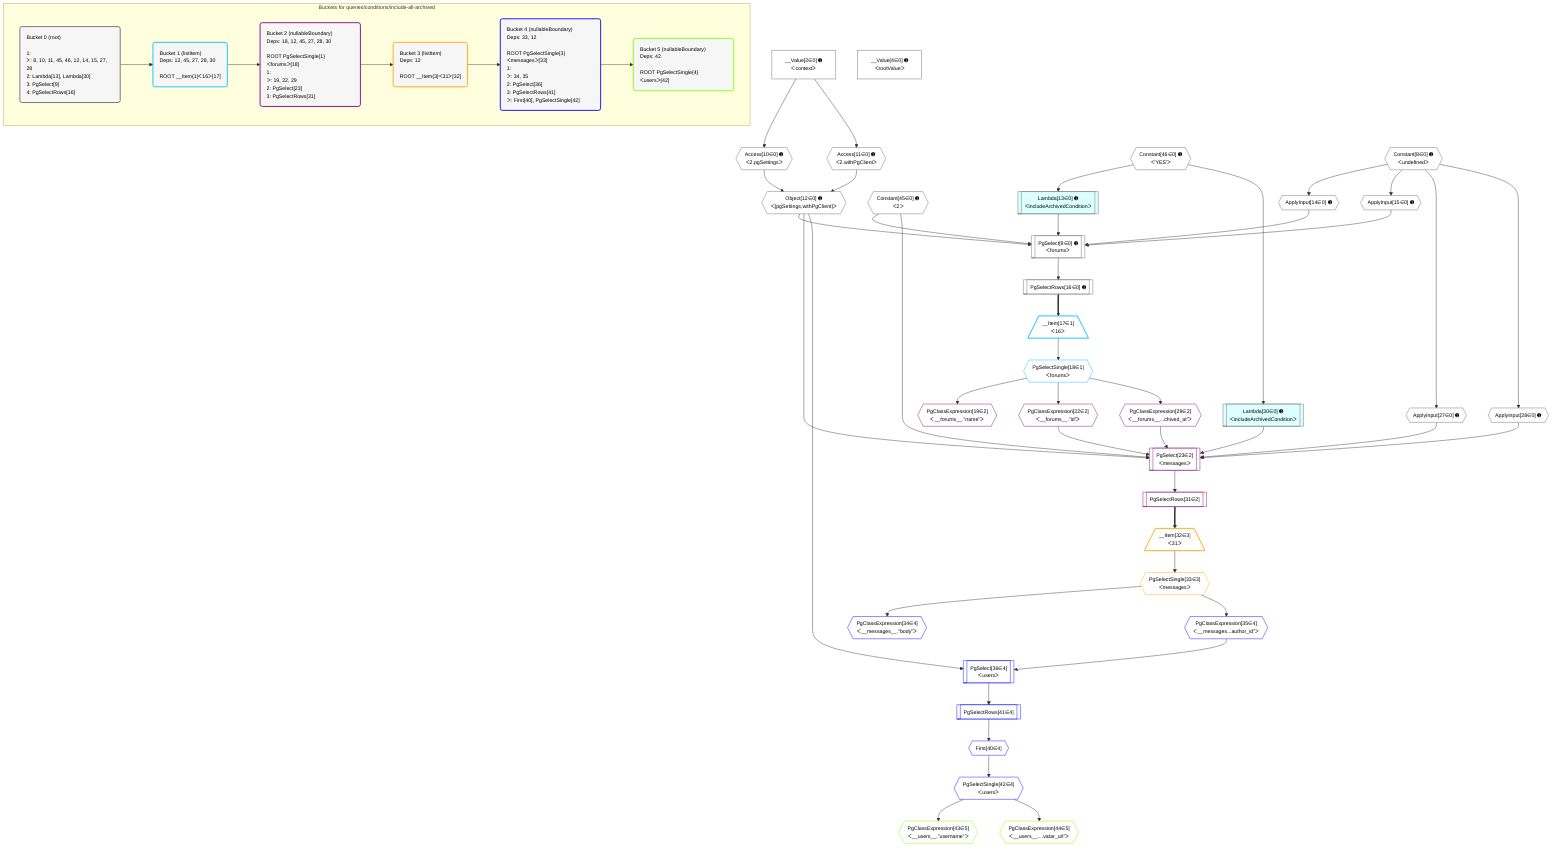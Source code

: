 %%{init: {'themeVariables': { 'fontSize': '12px'}}}%%
graph TD
    classDef path fill:#eee,stroke:#000,color:#000
    classDef plan fill:#fff,stroke-width:1px,color:#000
    classDef itemplan fill:#fff,stroke-width:2px,color:#000
    classDef unbatchedplan fill:#dff,stroke-width:1px,color:#000
    classDef sideeffectplan fill:#fcc,stroke-width:2px,color:#000
    classDef bucket fill:#f6f6f6,color:#000,stroke-width:2px,text-align:left


    %% plan dependencies
    PgSelect9[["PgSelect[9∈0] ➊<br />ᐸforumsᐳ"]]:::plan
    Object12{{"Object[12∈0] ➊<br />ᐸ{pgSettings,withPgClient}ᐳ"}}:::plan
    Constant45{{"Constant[45∈0] ➊<br />ᐸ2ᐳ"}}:::plan
    Lambda13[["Lambda[13∈0] ➊<br />ᐸincludeArchivedConditionᐳ"]]:::unbatchedplan
    ApplyInput14{{"ApplyInput[14∈0] ➊"}}:::plan
    ApplyInput15{{"ApplyInput[15∈0] ➊"}}:::plan
    Object12 & Constant45 & Lambda13 & ApplyInput14 & ApplyInput15 --> PgSelect9
    Access10{{"Access[10∈0] ➊<br />ᐸ2.pgSettingsᐳ"}}:::plan
    Access11{{"Access[11∈0] ➊<br />ᐸ2.withPgClientᐳ"}}:::plan
    Access10 & Access11 --> Object12
    __Value2["__Value[2∈0] ➊<br />ᐸcontextᐳ"]:::plan
    __Value2 --> Access10
    __Value2 --> Access11
    Constant46{{"Constant[46∈0] ➊<br />ᐸ'YES'ᐳ"}}:::plan
    Constant46 --> Lambda13
    Constant8{{"Constant[8∈0] ➊<br />ᐸundefinedᐳ"}}:::plan
    Constant8 --> ApplyInput14
    Constant8 --> ApplyInput15
    PgSelectRows16[["PgSelectRows[16∈0] ➊"]]:::plan
    PgSelect9 --> PgSelectRows16
    ApplyInput27{{"ApplyInput[27∈0] ➊"}}:::plan
    Constant8 --> ApplyInput27
    ApplyInput28{{"ApplyInput[28∈0] ➊"}}:::plan
    Constant8 --> ApplyInput28
    Lambda30[["Lambda[30∈0] ➊<br />ᐸincludeArchivedConditionᐳ"]]:::unbatchedplan
    Constant46 --> Lambda30
    __Value4["__Value[4∈0] ➊<br />ᐸrootValueᐳ"]:::plan
    __Item17[/"__Item[17∈1]<br />ᐸ16ᐳ"\]:::itemplan
    PgSelectRows16 ==> __Item17
    PgSelectSingle18{{"PgSelectSingle[18∈1]<br />ᐸforumsᐳ"}}:::plan
    __Item17 --> PgSelectSingle18
    PgSelect23[["PgSelect[23∈2]<br />ᐸmessagesᐳ"]]:::plan
    PgClassExpression22{{"PgClassExpression[22∈2]<br />ᐸ__forums__.”id”ᐳ"}}:::plan
    PgClassExpression29{{"PgClassExpression[29∈2]<br />ᐸ__forums__...chived_at”ᐳ"}}:::plan
    Object12 & PgClassExpression22 & Constant45 & ApplyInput27 & ApplyInput28 & PgClassExpression29 & Lambda30 --> PgSelect23
    PgClassExpression19{{"PgClassExpression[19∈2]<br />ᐸ__forums__.”name”ᐳ"}}:::plan
    PgSelectSingle18 --> PgClassExpression19
    PgSelectSingle18 --> PgClassExpression22
    PgSelectSingle18 --> PgClassExpression29
    PgSelectRows31[["PgSelectRows[31∈2]"]]:::plan
    PgSelect23 --> PgSelectRows31
    __Item32[/"__Item[32∈3]<br />ᐸ31ᐳ"\]:::itemplan
    PgSelectRows31 ==> __Item32
    PgSelectSingle33{{"PgSelectSingle[33∈3]<br />ᐸmessagesᐳ"}}:::plan
    __Item32 --> PgSelectSingle33
    PgSelect36[["PgSelect[36∈4]<br />ᐸusersᐳ"]]:::plan
    PgClassExpression35{{"PgClassExpression[35∈4]<br />ᐸ__messages...author_id”ᐳ"}}:::plan
    Object12 & PgClassExpression35 --> PgSelect36
    PgClassExpression34{{"PgClassExpression[34∈4]<br />ᐸ__messages__.”body”ᐳ"}}:::plan
    PgSelectSingle33 --> PgClassExpression34
    PgSelectSingle33 --> PgClassExpression35
    First40{{"First[40∈4]"}}:::plan
    PgSelectRows41[["PgSelectRows[41∈4]"]]:::plan
    PgSelectRows41 --> First40
    PgSelect36 --> PgSelectRows41
    PgSelectSingle42{{"PgSelectSingle[42∈4]<br />ᐸusersᐳ"}}:::plan
    First40 --> PgSelectSingle42
    PgClassExpression43{{"PgClassExpression[43∈5]<br />ᐸ__users__.”username”ᐳ"}}:::plan
    PgSelectSingle42 --> PgClassExpression43
    PgClassExpression44{{"PgClassExpression[44∈5]<br />ᐸ__users__....vatar_url”ᐳ"}}:::plan
    PgSelectSingle42 --> PgClassExpression44

    %% define steps

    subgraph "Buckets for queries/conditions/include-all-archived"
    Bucket0("Bucket 0 (root)<br /><br />1: <br />ᐳ: 8, 10, 11, 45, 46, 12, 14, 15, 27, 28<br />2: Lambda[13], Lambda[30]<br />3: PgSelect[9]<br />4: PgSelectRows[16]"):::bucket
    classDef bucket0 stroke:#696969
    class Bucket0,__Value2,__Value4,Constant8,PgSelect9,Access10,Access11,Object12,Lambda13,ApplyInput14,ApplyInput15,PgSelectRows16,ApplyInput27,ApplyInput28,Lambda30,Constant45,Constant46 bucket0
    Bucket1("Bucket 1 (listItem)<br />Deps: 12, 45, 27, 28, 30<br /><br />ROOT __Item{1}ᐸ16ᐳ[17]"):::bucket
    classDef bucket1 stroke:#00bfff
    class Bucket1,__Item17,PgSelectSingle18 bucket1
    Bucket2("Bucket 2 (nullableBoundary)<br />Deps: 18, 12, 45, 27, 28, 30<br /><br />ROOT PgSelectSingle{1}ᐸforumsᐳ[18]<br />1: <br />ᐳ: 19, 22, 29<br />2: PgSelect[23]<br />3: PgSelectRows[31]"):::bucket
    classDef bucket2 stroke:#7f007f
    class Bucket2,PgClassExpression19,PgClassExpression22,PgSelect23,PgClassExpression29,PgSelectRows31 bucket2
    Bucket3("Bucket 3 (listItem)<br />Deps: 12<br /><br />ROOT __Item{3}ᐸ31ᐳ[32]"):::bucket
    classDef bucket3 stroke:#ffa500
    class Bucket3,__Item32,PgSelectSingle33 bucket3
    Bucket4("Bucket 4 (nullableBoundary)<br />Deps: 33, 12<br /><br />ROOT PgSelectSingle{3}ᐸmessagesᐳ[33]<br />1: <br />ᐳ: 34, 35<br />2: PgSelect[36]<br />3: PgSelectRows[41]<br />ᐳ: First[40], PgSelectSingle[42]"):::bucket
    classDef bucket4 stroke:#0000ff
    class Bucket4,PgClassExpression34,PgClassExpression35,PgSelect36,First40,PgSelectRows41,PgSelectSingle42 bucket4
    Bucket5("Bucket 5 (nullableBoundary)<br />Deps: 42<br /><br />ROOT PgSelectSingle{4}ᐸusersᐳ[42]"):::bucket
    classDef bucket5 stroke:#7fff00
    class Bucket5,PgClassExpression43,PgClassExpression44 bucket5
    Bucket0 --> Bucket1
    Bucket1 --> Bucket2
    Bucket2 --> Bucket3
    Bucket3 --> Bucket4
    Bucket4 --> Bucket5
    end